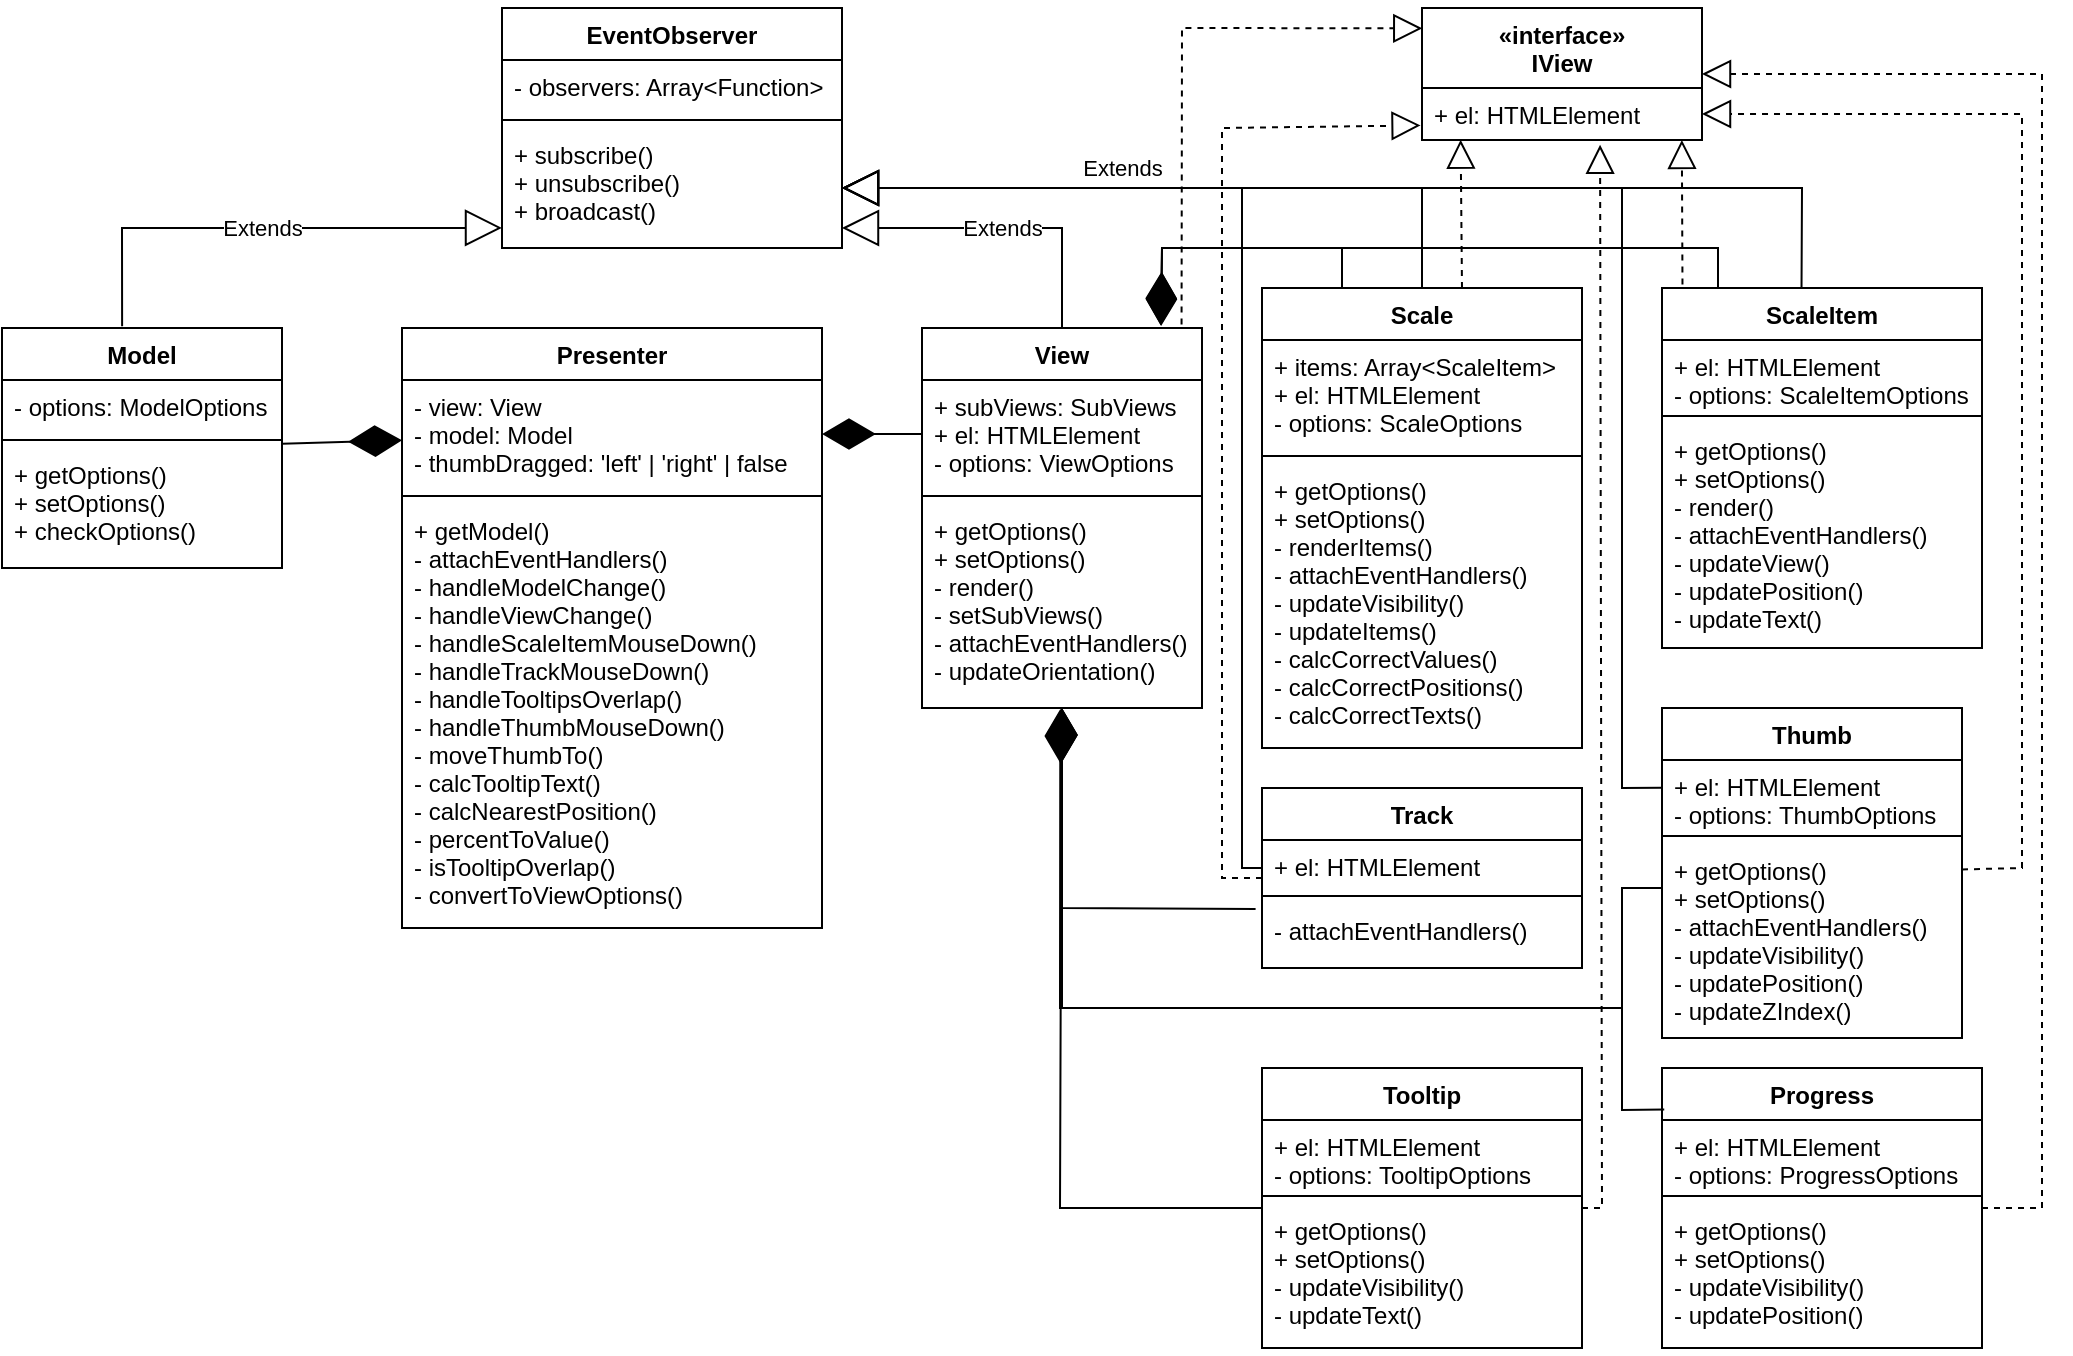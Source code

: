 <mxfile version="16.2.0" type="device"><diagram id="YJ1kt1i6bPdC83mcCr49" name="Page-1"><mxGraphModel dx="1093" dy="576" grid="1" gridSize="10" guides="1" tooltips="1" connect="1" arrows="1" fold="1" page="1" pageScale="1" pageWidth="827" pageHeight="1169" math="0" shadow="0"><root><mxCell id="0"/><mxCell id="1" parent="0"/><mxCell id="1nRKRzcBshGIphYvSyCB-1" value="EventObserver" style="swimlane;fontStyle=1;align=center;verticalAlign=top;childLayout=stackLayout;horizontal=1;startSize=26;horizontalStack=0;resizeParent=1;resizeParentMax=0;resizeLast=0;collapsible=1;marginBottom=0;" vertex="1" parent="1"><mxGeometry x="310" y="10" width="170" height="120" as="geometry"><mxRectangle x="280" y="40" width="100" height="26" as="alternateBounds"/></mxGeometry></mxCell><mxCell id="1nRKRzcBshGIphYvSyCB-2" value="- observers: Array&lt;Function&gt;" style="text;strokeColor=none;fillColor=none;align=left;verticalAlign=top;spacingLeft=4;spacingRight=4;overflow=hidden;rotatable=0;points=[[0,0.5],[1,0.5]];portConstraint=eastwest;" vertex="1" parent="1nRKRzcBshGIphYvSyCB-1"><mxGeometry y="26" width="170" height="26" as="geometry"/></mxCell><mxCell id="1nRKRzcBshGIphYvSyCB-3" value="" style="line;strokeWidth=1;fillColor=none;align=left;verticalAlign=middle;spacingTop=-1;spacingLeft=3;spacingRight=3;rotatable=0;labelPosition=right;points=[];portConstraint=eastwest;" vertex="1" parent="1nRKRzcBshGIphYvSyCB-1"><mxGeometry y="52" width="170" height="8" as="geometry"/></mxCell><mxCell id="1nRKRzcBshGIphYvSyCB-4" value="+ subscribe()&#10;+ unsubscribe()&#10;+ broadcast()" style="text;strokeColor=none;fillColor=none;align=left;verticalAlign=top;spacingLeft=4;spacingRight=4;overflow=hidden;rotatable=0;points=[[0,0.5],[1,0.5]];portConstraint=eastwest;" vertex="1" parent="1nRKRzcBshGIphYvSyCB-1"><mxGeometry y="60" width="170" height="60" as="geometry"/></mxCell><mxCell id="1nRKRzcBshGIphYvSyCB-5" value="Model" style="swimlane;fontStyle=1;align=center;verticalAlign=top;childLayout=stackLayout;horizontal=1;startSize=26;horizontalStack=0;resizeParent=1;resizeParentMax=0;resizeLast=0;collapsible=1;marginBottom=0;" vertex="1" parent="1"><mxGeometry x="60" y="170" width="140" height="120" as="geometry"/></mxCell><mxCell id="1nRKRzcBshGIphYvSyCB-6" value="- options: ModelOptions" style="text;strokeColor=none;fillColor=none;align=left;verticalAlign=top;spacingLeft=4;spacingRight=4;overflow=hidden;rotatable=0;points=[[0,0.5],[1,0.5]];portConstraint=eastwest;" vertex="1" parent="1nRKRzcBshGIphYvSyCB-5"><mxGeometry y="26" width="140" height="26" as="geometry"/></mxCell><mxCell id="1nRKRzcBshGIphYvSyCB-7" value="" style="line;strokeWidth=1;fillColor=none;align=left;verticalAlign=middle;spacingTop=-1;spacingLeft=3;spacingRight=3;rotatable=0;labelPosition=right;points=[];portConstraint=eastwest;" vertex="1" parent="1nRKRzcBshGIphYvSyCB-5"><mxGeometry y="52" width="140" height="8" as="geometry"/></mxCell><mxCell id="1nRKRzcBshGIphYvSyCB-8" value="+ getOptions()&#10;+ setOptions()&#10;+ checkOptions()" style="text;strokeColor=none;fillColor=none;align=left;verticalAlign=top;spacingLeft=4;spacingRight=4;overflow=hidden;rotatable=0;points=[[0,0.5],[1,0.5]];portConstraint=eastwest;" vertex="1" parent="1nRKRzcBshGIphYvSyCB-5"><mxGeometry y="60" width="140" height="60" as="geometry"/></mxCell><mxCell id="1nRKRzcBshGIphYvSyCB-13" value="View" style="swimlane;fontStyle=1;align=center;verticalAlign=top;childLayout=stackLayout;horizontal=1;startSize=26;horizontalStack=0;resizeParent=1;resizeParentMax=0;resizeLast=0;collapsible=1;marginBottom=0;" vertex="1" parent="1"><mxGeometry x="520" y="170" width="140" height="190" as="geometry"/></mxCell><mxCell id="1nRKRzcBshGIphYvSyCB-14" value="+ subViews: SubViews&#10;+ el: HTMLElement&#10;- options: ViewOptions" style="text;strokeColor=none;fillColor=none;align=left;verticalAlign=top;spacingLeft=4;spacingRight=4;overflow=hidden;rotatable=0;points=[[0,0.5],[1,0.5]];portConstraint=eastwest;" vertex="1" parent="1nRKRzcBshGIphYvSyCB-13"><mxGeometry y="26" width="140" height="54" as="geometry"/></mxCell><mxCell id="1nRKRzcBshGIphYvSyCB-15" value="" style="line;strokeWidth=1;fillColor=none;align=left;verticalAlign=middle;spacingTop=-1;spacingLeft=3;spacingRight=3;rotatable=0;labelPosition=right;points=[];portConstraint=eastwest;" vertex="1" parent="1nRKRzcBshGIphYvSyCB-13"><mxGeometry y="80" width="140" height="8" as="geometry"/></mxCell><mxCell id="1nRKRzcBshGIphYvSyCB-16" value="+ getOptions()&#10;+ setOptions()&#10;- render()&#10;- setSubViews()&#10;- attachEventHandlers()&#10;- updateOrientation()" style="text;strokeColor=none;fillColor=none;align=left;verticalAlign=top;spacingLeft=4;spacingRight=4;overflow=hidden;rotatable=0;points=[[0,0.5],[1,0.5]];portConstraint=eastwest;" vertex="1" parent="1nRKRzcBshGIphYvSyCB-13"><mxGeometry y="88" width="140" height="102" as="geometry"/></mxCell><mxCell id="1nRKRzcBshGIphYvSyCB-17" value="Presenter" style="swimlane;fontStyle=1;align=center;verticalAlign=top;childLayout=stackLayout;horizontal=1;startSize=26;horizontalStack=0;resizeParent=1;resizeParentMax=0;resizeLast=0;collapsible=1;marginBottom=0;" vertex="1" parent="1"><mxGeometry x="260" y="170" width="210" height="300" as="geometry"/></mxCell><mxCell id="1nRKRzcBshGIphYvSyCB-18" value="- view: View&#10;- model: Model&#10;- thumbDragged: 'left' | 'right' | false " style="text;strokeColor=none;fillColor=none;align=left;verticalAlign=top;spacingLeft=4;spacingRight=4;overflow=hidden;rotatable=0;points=[[0,0.5],[1,0.5]];portConstraint=eastwest;" vertex="1" parent="1nRKRzcBshGIphYvSyCB-17"><mxGeometry y="26" width="210" height="54" as="geometry"/></mxCell><mxCell id="1nRKRzcBshGIphYvSyCB-19" value="" style="line;strokeWidth=1;fillColor=none;align=left;verticalAlign=middle;spacingTop=-1;spacingLeft=3;spacingRight=3;rotatable=0;labelPosition=right;points=[];portConstraint=eastwest;" vertex="1" parent="1nRKRzcBshGIphYvSyCB-17"><mxGeometry y="80" width="210" height="8" as="geometry"/></mxCell><mxCell id="1nRKRzcBshGIphYvSyCB-20" value="+ getModel()&#10;- attachEventHandlers()&#10;- handleModelChange()&#10;- handleViewChange()&#10;- handleScaleItemMouseDown()&#10;- handleTrackMouseDown()&#10;- handleTooltipsOverlap()&#10;- handleThumbMouseDown()&#10;- moveThumbTo()&#10;- calcTooltipText()&#10;- calcNearestPosition()&#10;- percentToValue()&#10;- isTooltipOverlap()&#10;- convertToViewOptions()&#10;" style="text;strokeColor=none;fillColor=none;align=left;verticalAlign=top;spacingLeft=4;spacingRight=4;overflow=hidden;rotatable=0;points=[[0,0.5],[1,0.5]];portConstraint=eastwest;" vertex="1" parent="1nRKRzcBshGIphYvSyCB-17"><mxGeometry y="88" width="210" height="212" as="geometry"/></mxCell><mxCell id="1nRKRzcBshGIphYvSyCB-21" value="Progress" style="swimlane;fontStyle=1;align=center;verticalAlign=top;childLayout=stackLayout;horizontal=1;startSize=26;horizontalStack=0;resizeParent=1;resizeParentMax=0;resizeLast=0;collapsible=1;marginBottom=0;" vertex="1" parent="1"><mxGeometry x="890" y="540" width="160" height="140" as="geometry"/></mxCell><mxCell id="1nRKRzcBshGIphYvSyCB-22" value="+ el: HTMLElement&#10;- options: ProgressOptions" style="text;strokeColor=none;fillColor=none;align=left;verticalAlign=top;spacingLeft=4;spacingRight=4;overflow=hidden;rotatable=0;points=[[0,0.5],[1,0.5]];portConstraint=eastwest;" vertex="1" parent="1nRKRzcBshGIphYvSyCB-21"><mxGeometry y="26" width="160" height="34" as="geometry"/></mxCell><mxCell id="1nRKRzcBshGIphYvSyCB-23" value="" style="line;strokeWidth=1;fillColor=none;align=left;verticalAlign=middle;spacingTop=-1;spacingLeft=3;spacingRight=3;rotatable=0;labelPosition=right;points=[];portConstraint=eastwest;" vertex="1" parent="1nRKRzcBshGIphYvSyCB-21"><mxGeometry y="60" width="160" height="8" as="geometry"/></mxCell><mxCell id="1nRKRzcBshGIphYvSyCB-24" value="+ getOptions()&#10;+ setOptions()&#10;- updateVisibility()&#10;- updatePosition()" style="text;strokeColor=none;fillColor=none;align=left;verticalAlign=top;spacingLeft=4;spacingRight=4;overflow=hidden;rotatable=0;points=[[0,0.5],[1,0.5]];portConstraint=eastwest;" vertex="1" parent="1nRKRzcBshGIphYvSyCB-21"><mxGeometry y="68" width="160" height="72" as="geometry"/></mxCell><mxCell id="1nRKRzcBshGIphYvSyCB-25" value="Scale" style="swimlane;fontStyle=1;align=center;verticalAlign=top;childLayout=stackLayout;horizontal=1;startSize=26;horizontalStack=0;resizeParent=1;resizeParentMax=0;resizeLast=0;collapsible=1;marginBottom=0;" vertex="1" parent="1"><mxGeometry x="690" y="150" width="160" height="230" as="geometry"/></mxCell><mxCell id="1nRKRzcBshGIphYvSyCB-26" value="+ items: Array&lt;ScaleItem&gt;&#10;+ el: HTMLElement&#10;- options: ScaleOptions" style="text;strokeColor=none;fillColor=none;align=left;verticalAlign=top;spacingLeft=4;spacingRight=4;overflow=hidden;rotatable=0;points=[[0,0.5],[1,0.5]];portConstraint=eastwest;" vertex="1" parent="1nRKRzcBshGIphYvSyCB-25"><mxGeometry y="26" width="160" height="54" as="geometry"/></mxCell><mxCell id="1nRKRzcBshGIphYvSyCB-27" value="" style="line;strokeWidth=1;fillColor=none;align=left;verticalAlign=middle;spacingTop=-1;spacingLeft=3;spacingRight=3;rotatable=0;labelPosition=right;points=[];portConstraint=eastwest;" vertex="1" parent="1nRKRzcBshGIphYvSyCB-25"><mxGeometry y="80" width="160" height="8" as="geometry"/></mxCell><mxCell id="1nRKRzcBshGIphYvSyCB-28" value="+ getOptions()&#10;+ setOptions()&#10;- renderItems()&#10;- attachEventHandlers()&#10;- updateVisibility()&#10;- updateItems()&#10;- calcCorrectValues()&#10;- calcCorrectPositions()&#10;- calcCorrectTexts()" style="text;strokeColor=none;fillColor=none;align=left;verticalAlign=top;spacingLeft=4;spacingRight=4;overflow=hidden;rotatable=0;points=[[0,0.5],[1,0.5]];portConstraint=eastwest;" vertex="1" parent="1nRKRzcBshGIphYvSyCB-25"><mxGeometry y="88" width="160" height="142" as="geometry"/></mxCell><mxCell id="1nRKRzcBshGIphYvSyCB-30" value="ScaleItem" style="swimlane;fontStyle=1;align=center;verticalAlign=top;childLayout=stackLayout;horizontal=1;startSize=26;horizontalStack=0;resizeParent=1;resizeParentMax=0;resizeLast=0;collapsible=1;marginBottom=0;" vertex="1" parent="1"><mxGeometry x="890" y="150" width="160" height="180" as="geometry"/></mxCell><mxCell id="1nRKRzcBshGIphYvSyCB-31" value="+ el: HTMLElement&#10;- options: ScaleItemOptions" style="text;strokeColor=none;fillColor=none;align=left;verticalAlign=top;spacingLeft=4;spacingRight=4;overflow=hidden;rotatable=0;points=[[0,0.5],[1,0.5]];portConstraint=eastwest;" vertex="1" parent="1nRKRzcBshGIphYvSyCB-30"><mxGeometry y="26" width="160" height="34" as="geometry"/></mxCell><mxCell id="1nRKRzcBshGIphYvSyCB-32" value="" style="line;strokeWidth=1;fillColor=none;align=left;verticalAlign=middle;spacingTop=-1;spacingLeft=3;spacingRight=3;rotatable=0;labelPosition=right;points=[];portConstraint=eastwest;" vertex="1" parent="1nRKRzcBshGIphYvSyCB-30"><mxGeometry y="60" width="160" height="8" as="geometry"/></mxCell><mxCell id="1nRKRzcBshGIphYvSyCB-33" value="+ getOptions()&#10;+ setOptions()&#10;- render()&#10;- attachEventHandlers()&#10;- updateView()&#10;- updatePosition()&#10;- updateText()" style="text;strokeColor=none;fillColor=none;align=left;verticalAlign=top;spacingLeft=4;spacingRight=4;overflow=hidden;rotatable=0;points=[[0,0.5],[1,0.5]];portConstraint=eastwest;" vertex="1" parent="1nRKRzcBshGIphYvSyCB-30"><mxGeometry y="68" width="160" height="112" as="geometry"/></mxCell><mxCell id="1nRKRzcBshGIphYvSyCB-34" value="Thumb" style="swimlane;fontStyle=1;align=center;verticalAlign=top;childLayout=stackLayout;horizontal=1;startSize=26;horizontalStack=0;resizeParent=1;resizeParentMax=0;resizeLast=0;collapsible=1;marginBottom=0;" vertex="1" parent="1"><mxGeometry x="890" y="360" width="150" height="165" as="geometry"/></mxCell><mxCell id="1nRKRzcBshGIphYvSyCB-35" value="+ el: HTMLElement&#10;- options: ThumbOptions" style="text;strokeColor=none;fillColor=none;align=left;verticalAlign=top;spacingLeft=4;spacingRight=4;overflow=hidden;rotatable=0;points=[[0,0.5],[1,0.5]];portConstraint=eastwest;" vertex="1" parent="1nRKRzcBshGIphYvSyCB-34"><mxGeometry y="26" width="150" height="34" as="geometry"/></mxCell><mxCell id="1nRKRzcBshGIphYvSyCB-36" value="" style="line;strokeWidth=1;fillColor=none;align=left;verticalAlign=middle;spacingTop=-1;spacingLeft=3;spacingRight=3;rotatable=0;labelPosition=right;points=[];portConstraint=eastwest;" vertex="1" parent="1nRKRzcBshGIphYvSyCB-34"><mxGeometry y="60" width="150" height="8" as="geometry"/></mxCell><mxCell id="1nRKRzcBshGIphYvSyCB-37" value="+ getOptions()&#10;+ setOptions()&#10;- attachEventHandlers()&#10;- updateVisibility()&#10;- updatePosition()&#10;- updateZIndex()" style="text;strokeColor=none;fillColor=none;align=left;verticalAlign=top;spacingLeft=4;spacingRight=4;overflow=hidden;rotatable=0;points=[[0,0.5],[1,0.5]];portConstraint=eastwest;" vertex="1" parent="1nRKRzcBshGIphYvSyCB-34"><mxGeometry y="68" width="150" height="97" as="geometry"/></mxCell><mxCell id="1nRKRzcBshGIphYvSyCB-38" value="Tooltip" style="swimlane;fontStyle=1;align=center;verticalAlign=top;childLayout=stackLayout;horizontal=1;startSize=26;horizontalStack=0;resizeParent=1;resizeParentMax=0;resizeLast=0;collapsible=1;marginBottom=0;" vertex="1" parent="1"><mxGeometry x="690" y="540" width="160" height="140" as="geometry"/></mxCell><mxCell id="1nRKRzcBshGIphYvSyCB-39" value="+ el: HTMLElement&#10;- options: TooltipOptions" style="text;strokeColor=none;fillColor=none;align=left;verticalAlign=top;spacingLeft=4;spacingRight=4;overflow=hidden;rotatable=0;points=[[0,0.5],[1,0.5]];portConstraint=eastwest;" vertex="1" parent="1nRKRzcBshGIphYvSyCB-38"><mxGeometry y="26" width="160" height="34" as="geometry"/></mxCell><mxCell id="1nRKRzcBshGIphYvSyCB-40" value="" style="line;strokeWidth=1;fillColor=none;align=left;verticalAlign=middle;spacingTop=-1;spacingLeft=3;spacingRight=3;rotatable=0;labelPosition=right;points=[];portConstraint=eastwest;" vertex="1" parent="1nRKRzcBshGIphYvSyCB-38"><mxGeometry y="60" width="160" height="8" as="geometry"/></mxCell><mxCell id="1nRKRzcBshGIphYvSyCB-41" value="+ getOptions()&#10;+ setOptions()&#10;- updateVisibility()&#10;- updateText()" style="text;strokeColor=none;fillColor=none;align=left;verticalAlign=top;spacingLeft=4;spacingRight=4;overflow=hidden;rotatable=0;points=[[0,0.5],[1,0.5]];portConstraint=eastwest;" vertex="1" parent="1nRKRzcBshGIphYvSyCB-38"><mxGeometry y="68" width="160" height="72" as="geometry"/></mxCell><mxCell id="1nRKRzcBshGIphYvSyCB-42" value="Track" style="swimlane;fontStyle=1;align=center;verticalAlign=top;childLayout=stackLayout;horizontal=1;startSize=26;horizontalStack=0;resizeParent=1;resizeParentMax=0;resizeLast=0;collapsible=1;marginBottom=0;" vertex="1" parent="1"><mxGeometry x="690" y="400" width="160" height="90" as="geometry"/></mxCell><mxCell id="1nRKRzcBshGIphYvSyCB-43" value="+ el: HTMLElement" style="text;strokeColor=none;fillColor=none;align=left;verticalAlign=top;spacingLeft=4;spacingRight=4;overflow=hidden;rotatable=0;points=[[0,0.5],[1,0.5]];portConstraint=eastwest;" vertex="1" parent="1nRKRzcBshGIphYvSyCB-42"><mxGeometry y="26" width="160" height="24" as="geometry"/></mxCell><mxCell id="1nRKRzcBshGIphYvSyCB-44" value="" style="line;strokeWidth=1;fillColor=none;align=left;verticalAlign=middle;spacingTop=-1;spacingLeft=3;spacingRight=3;rotatable=0;labelPosition=right;points=[];portConstraint=eastwest;" vertex="1" parent="1nRKRzcBshGIphYvSyCB-42"><mxGeometry y="50" width="160" height="8" as="geometry"/></mxCell><mxCell id="1nRKRzcBshGIphYvSyCB-45" value="- attachEventHandlers()" style="text;strokeColor=none;fillColor=none;align=left;verticalAlign=top;spacingLeft=4;spacingRight=4;overflow=hidden;rotatable=0;points=[[0,0.5],[1,0.5]];portConstraint=eastwest;" vertex="1" parent="1nRKRzcBshGIphYvSyCB-42"><mxGeometry y="58" width="160" height="32" as="geometry"/></mxCell><mxCell id="1nRKRzcBshGIphYvSyCB-61" value="«interface»&#10;IView" style="swimlane;fontStyle=1;childLayout=stackLayout;horizontal=1;startSize=40;fillColor=none;horizontalStack=0;resizeParent=1;resizeParentMax=0;resizeLast=0;collapsible=1;marginBottom=0;" vertex="1" parent="1"><mxGeometry x="770" y="10" width="140" height="66" as="geometry"/></mxCell><mxCell id="1nRKRzcBshGIphYvSyCB-62" value="+ el: HTMLElement" style="text;strokeColor=none;fillColor=none;align=left;verticalAlign=top;spacingLeft=4;spacingRight=4;overflow=hidden;rotatable=0;points=[[0,0.5],[1,0.5]];portConstraint=eastwest;" vertex="1" parent="1nRKRzcBshGIphYvSyCB-61"><mxGeometry y="40" width="140" height="26" as="geometry"/></mxCell><mxCell id="1nRKRzcBshGIphYvSyCB-65" value="Extends" style="endArrow=block;endSize=16;endFill=0;html=1;rounded=0;exitX=0.429;exitY=-0.007;exitDx=0;exitDy=0;exitPerimeter=0;entryX=0;entryY=0.833;entryDx=0;entryDy=0;entryPerimeter=0;" edge="1" parent="1" source="1nRKRzcBshGIphYvSyCB-5" target="1nRKRzcBshGIphYvSyCB-4"><mxGeometry width="160" relative="1" as="geometry"><mxPoint x="650" y="440" as="sourcePoint"/><mxPoint x="300" y="120" as="targetPoint"/><Array as="points"><mxPoint x="120" y="120"/></Array></mxGeometry></mxCell><mxCell id="1nRKRzcBshGIphYvSyCB-66" value="Extends" style="endArrow=block;endSize=16;endFill=0;html=1;rounded=0;" edge="1" parent="1" source="1nRKRzcBshGIphYvSyCB-13"><mxGeometry width="160" relative="1" as="geometry"><mxPoint x="600" y="300" as="sourcePoint"/><mxPoint x="480" y="120" as="targetPoint"/><Array as="points"><mxPoint x="590" y="120"/></Array></mxGeometry></mxCell><mxCell id="1nRKRzcBshGIphYvSyCB-67" value="" style="endArrow=block;endSize=16;endFill=0;html=1;rounded=0;" edge="1" parent="1" source="1nRKRzcBshGIphYvSyCB-25" target="1nRKRzcBshGIphYvSyCB-4"><mxGeometry y="30" width="160" relative="1" as="geometry"><mxPoint x="530" y="250" as="sourcePoint"/><mxPoint x="690" y="250" as="targetPoint"/><Array as="points"><mxPoint x="770" y="100"/></Array><mxPoint as="offset"/></mxGeometry></mxCell><mxCell id="1nRKRzcBshGIphYvSyCB-68" value="" style="endArrow=block;endSize=16;endFill=0;html=1;rounded=0;" edge="1" parent="1" target="1nRKRzcBshGIphYvSyCB-4"><mxGeometry x="0.127" y="30" width="160" relative="1" as="geometry"><mxPoint x="690" y="440" as="sourcePoint"/><mxPoint x="690" y="250" as="targetPoint"/><Array as="points"><mxPoint x="680" y="440"/><mxPoint x="680" y="100"/></Array><mxPoint as="offset"/></mxGeometry></mxCell><mxCell id="1nRKRzcBshGIphYvSyCB-69" value="Extends" style="endArrow=block;endSize=16;endFill=0;html=1;rounded=0;exitX=0.436;exitY=0.002;exitDx=0;exitDy=0;exitPerimeter=0;" edge="1" parent="1" source="1nRKRzcBshGIphYvSyCB-30" target="1nRKRzcBshGIphYvSyCB-4"><mxGeometry x="0.472" y="-10" width="160" relative="1" as="geometry"><mxPoint x="530" y="250" as="sourcePoint"/><mxPoint x="690" y="250" as="targetPoint"/><Array as="points"><mxPoint x="960" y="100"/></Array><mxPoint as="offset"/></mxGeometry></mxCell><mxCell id="1nRKRzcBshGIphYvSyCB-70" value="" style="endArrow=block;endSize=16;endFill=0;html=1;rounded=0;exitX=0.001;exitY=0.408;exitDx=0;exitDy=0;exitPerimeter=0;entryX=1;entryY=0.5;entryDx=0;entryDy=0;" edge="1" parent="1" source="1nRKRzcBshGIphYvSyCB-35" target="1nRKRzcBshGIphYvSyCB-4"><mxGeometry x="-0.216" y="145" width="160" relative="1" as="geometry"><mxPoint x="530" y="250" as="sourcePoint"/><mxPoint x="690" y="250" as="targetPoint"/><Array as="points"><mxPoint x="870" y="400"/><mxPoint x="870" y="100"/></Array><mxPoint as="offset"/></mxGeometry></mxCell><mxCell id="1nRKRzcBshGIphYvSyCB-72" value="" style="endArrow=block;dashed=1;endFill=0;endSize=12;html=1;rounded=0;exitX=0.927;exitY=-0.009;exitDx=0;exitDy=0;exitPerimeter=0;entryX=0.001;entryY=0.154;entryDx=0;entryDy=0;entryPerimeter=0;" edge="1" parent="1" source="1nRKRzcBshGIphYvSyCB-13" target="1nRKRzcBshGIphYvSyCB-61"><mxGeometry width="160" relative="1" as="geometry"><mxPoint x="630" y="220" as="sourcePoint"/><mxPoint x="770" y="40" as="targetPoint"/><Array as="points"><mxPoint x="650" y="20"/></Array></mxGeometry></mxCell><mxCell id="1nRKRzcBshGIphYvSyCB-73" value="" style="endArrow=block;dashed=1;endFill=0;endSize=12;html=1;rounded=0;entryX=0.138;entryY=0.994;entryDx=0;entryDy=0;entryPerimeter=0;exitX=0.625;exitY=0;exitDx=0;exitDy=0;exitPerimeter=0;" edge="1" parent="1" source="1nRKRzcBshGIphYvSyCB-25" target="1nRKRzcBshGIphYvSyCB-62"><mxGeometry width="160" relative="1" as="geometry"><mxPoint x="710" y="280" as="sourcePoint"/><mxPoint x="870" y="280" as="targetPoint"/></mxGeometry></mxCell><mxCell id="1nRKRzcBshGIphYvSyCB-74" value="" style="endArrow=block;dashed=1;endFill=0;endSize=12;html=1;rounded=0;entryX=0.928;entryY=0.998;entryDx=0;entryDy=0;entryPerimeter=0;exitX=0.064;exitY=-0.01;exitDx=0;exitDy=0;exitPerimeter=0;" edge="1" parent="1" source="1nRKRzcBshGIphYvSyCB-30" target="1nRKRzcBshGIphYvSyCB-62"><mxGeometry width="160" relative="1" as="geometry"><mxPoint x="740" y="230" as="sourcePoint"/><mxPoint x="900" y="230" as="targetPoint"/></mxGeometry></mxCell><mxCell id="1nRKRzcBshGIphYvSyCB-75" value="" style="endArrow=block;dashed=1;endFill=0;endSize=12;html=1;rounded=0;entryX=1;entryY=0.5;entryDx=0;entryDy=0;" edge="1" parent="1" source="1nRKRzcBshGIphYvSyCB-34" target="1nRKRzcBshGIphYvSyCB-62"><mxGeometry width="160" relative="1" as="geometry"><mxPoint x="810" y="240" as="sourcePoint"/><mxPoint x="970" y="240" as="targetPoint"/><Array as="points"><mxPoint x="1070" y="440"/><mxPoint x="1070" y="63"/></Array></mxGeometry></mxCell><mxCell id="1nRKRzcBshGIphYvSyCB-76" value="" style="endArrow=block;dashed=1;endFill=0;endSize=12;html=1;rounded=0;entryX=-0.005;entryY=0.72;entryDx=0;entryDy=0;entryPerimeter=0;" edge="1" parent="1" source="1nRKRzcBshGIphYvSyCB-42" target="1nRKRzcBshGIphYvSyCB-62"><mxGeometry width="160" relative="1" as="geometry"><mxPoint x="810" y="170" as="sourcePoint"/><mxPoint x="970" y="170" as="targetPoint"/><Array as="points"><mxPoint x="670" y="445"/><mxPoint x="670" y="70"/></Array></mxGeometry></mxCell><mxCell id="1nRKRzcBshGIphYvSyCB-77" value="" style="endArrow=block;dashed=1;endFill=0;endSize=12;html=1;rounded=0;entryX=0.636;entryY=1.093;entryDx=0;entryDy=0;entryPerimeter=0;" edge="1" parent="1" source="1nRKRzcBshGIphYvSyCB-38" target="1nRKRzcBshGIphYvSyCB-62"><mxGeometry width="160" relative="1" as="geometry"><mxPoint x="810" y="260" as="sourcePoint"/><mxPoint x="870" y="80" as="targetPoint"/><Array as="points"><mxPoint x="860" y="610"/></Array></mxGeometry></mxCell><mxCell id="1nRKRzcBshGIphYvSyCB-78" value="" style="endArrow=block;dashed=1;endFill=0;endSize=12;html=1;rounded=0;" edge="1" parent="1" source="1nRKRzcBshGIphYvSyCB-21" target="1nRKRzcBshGIphYvSyCB-61"><mxGeometry width="160" relative="1" as="geometry"><mxPoint x="810" y="520" as="sourcePoint"/><mxPoint x="970" y="520" as="targetPoint"/><Array as="points"><mxPoint x="1080" y="610"/><mxPoint x="1080" y="43"/></Array></mxGeometry></mxCell><mxCell id="1nRKRzcBshGIphYvSyCB-79" value="" style="endArrow=diamondThin;endFill=1;endSize=24;html=1;rounded=0;" edge="1" parent="1" source="1nRKRzcBshGIphYvSyCB-5" target="1nRKRzcBshGIphYvSyCB-18"><mxGeometry width="160" relative="1" as="geometry"><mxPoint x="280" y="250" as="sourcePoint"/><mxPoint x="260" y="223" as="targetPoint"/></mxGeometry></mxCell><mxCell id="1nRKRzcBshGIphYvSyCB-80" value="" style="endArrow=diamondThin;endFill=1;endSize=24;html=1;rounded=0;exitX=0;exitY=0.5;exitDx=0;exitDy=0;entryX=1;entryY=0.5;entryDx=0;entryDy=0;" edge="1" parent="1" source="1nRKRzcBshGIphYvSyCB-14" target="1nRKRzcBshGIphYvSyCB-18"><mxGeometry width="160" relative="1" as="geometry"><mxPoint x="430" y="220" as="sourcePoint"/><mxPoint x="590" y="220" as="targetPoint"/></mxGeometry></mxCell><mxCell id="1nRKRzcBshGIphYvSyCB-81" value="" style="endArrow=diamondThin;endFill=1;endSize=24;html=1;rounded=0;" edge="1" parent="1" source="1nRKRzcBshGIphYvSyCB-38" target="1nRKRzcBshGIphYvSyCB-16"><mxGeometry width="160" relative="1" as="geometry"><mxPoint x="580" y="390" as="sourcePoint"/><mxPoint x="740" y="390" as="targetPoint"/><Array as="points"><mxPoint x="589" y="610"/></Array></mxGeometry></mxCell><mxCell id="1nRKRzcBshGIphYvSyCB-82" value="" style="endArrow=diamondThin;endFill=1;endSize=24;html=1;rounded=0;exitX=-0.02;exitY=0.078;exitDx=0;exitDy=0;exitPerimeter=0;" edge="1" parent="1" source="1nRKRzcBshGIphYvSyCB-45" target="1nRKRzcBshGIphYvSyCB-16"><mxGeometry width="160" relative="1" as="geometry"><mxPoint x="580" y="390" as="sourcePoint"/><mxPoint x="740" y="390" as="targetPoint"/><Array as="points"><mxPoint x="590" y="460"/></Array></mxGeometry></mxCell><mxCell id="1nRKRzcBshGIphYvSyCB-83" value="" style="endArrow=diamondThin;endFill=1;endSize=24;html=1;rounded=0;exitX=0.25;exitY=0;exitDx=0;exitDy=0;entryX=0.853;entryY=-0.007;entryDx=0;entryDy=0;entryPerimeter=0;" edge="1" parent="1" source="1nRKRzcBshGIphYvSyCB-25" target="1nRKRzcBshGIphYvSyCB-13"><mxGeometry width="160" relative="1" as="geometry"><mxPoint x="770" y="380" as="sourcePoint"/><mxPoint x="610" y="170" as="targetPoint"/><Array as="points"><mxPoint x="730" y="130"/><mxPoint x="640" y="130"/></Array></mxGeometry></mxCell><mxCell id="1nRKRzcBshGIphYvSyCB-84" value="" style="endArrow=diamondThin;endFill=1;endSize=24;html=1;rounded=0;entryX=0.854;entryY=-0.005;entryDx=0;entryDy=0;entryPerimeter=0;exitX=0.175;exitY=0.002;exitDx=0;exitDy=0;exitPerimeter=0;" edge="1" parent="1" source="1nRKRzcBshGIphYvSyCB-30" target="1nRKRzcBshGIphYvSyCB-13"><mxGeometry width="160" relative="1" as="geometry"><mxPoint x="580" y="380" as="sourcePoint"/><mxPoint x="740" y="380" as="targetPoint"/><Array as="points"><mxPoint x="918" y="130"/><mxPoint x="640" y="130"/></Array></mxGeometry></mxCell><mxCell id="1nRKRzcBshGIphYvSyCB-85" value="" style="endArrow=diamondThin;endFill=1;endSize=24;html=1;rounded=0;entryX=0.494;entryY=1.005;entryDx=0;entryDy=0;entryPerimeter=0;" edge="1" parent="1" target="1nRKRzcBshGIphYvSyCB-16"><mxGeometry width="160" relative="1" as="geometry"><mxPoint x="890" y="450" as="sourcePoint"/><mxPoint x="740" y="380" as="targetPoint"/><Array as="points"><mxPoint x="870" y="450"/><mxPoint x="870" y="510"/><mxPoint x="589" y="510"/></Array></mxGeometry></mxCell><mxCell id="1nRKRzcBshGIphYvSyCB-86" value="" style="endArrow=diamondThin;endFill=1;endSize=24;html=1;rounded=0;exitX=0.007;exitY=0.148;exitDx=0;exitDy=0;exitPerimeter=0;" edge="1" parent="1" source="1nRKRzcBshGIphYvSyCB-21"><mxGeometry width="160" relative="1" as="geometry"><mxPoint x="580" y="380" as="sourcePoint"/><mxPoint x="590" y="360" as="targetPoint"/><Array as="points"><mxPoint x="870" y="561"/><mxPoint x="870" y="510"/><mxPoint x="590" y="510"/></Array></mxGeometry></mxCell></root></mxGraphModel></diagram></mxfile>